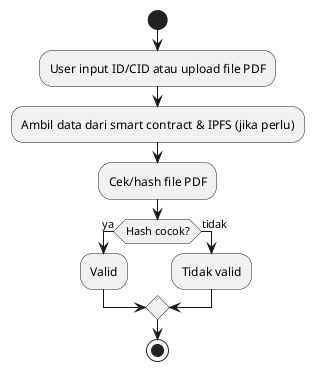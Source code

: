 @startuml
start
:User input ID/CID atau upload file PDF;
:Ambil data dari smart contract & IPFS (jika perlu);
:Cek/hash file PDF;
if (Hash cocok?) then (ya)
  :Valid;
else (tidak)
  :Tidak valid;
endif
stop
@enduml 